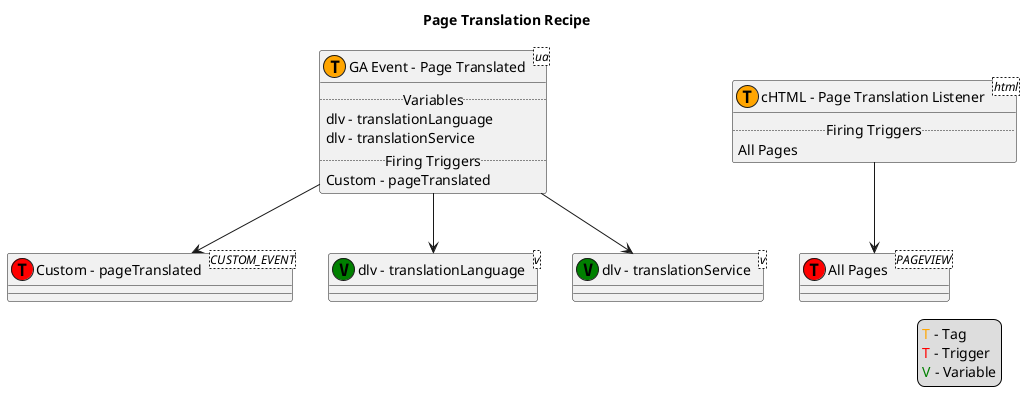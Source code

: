 @startuml
title Page Translation Recipe
legend right
<color:orange>T</color> - Tag
<color:red>T</color> - Trigger
<color:green>V</color> - Variable
end legend
class "GA Event - Page Translated" as 02<ua> << (T, orange) >> {
    .. Variables ..
    dlv - translationLanguage
    dlv - translationService
    .. Firing Triggers ..
    Custom - pageTranslated
}
class "cHTML - Page Translation Listener" as 01<html> << (T, orange) >> {
    .. Firing Triggers ..
    All Pages
}
class "Custom - pageTranslated" as 15<CUSTOM_EVENT> << (T, red) >>
class "All Pages" as 2147479553<PAGEVIEW> << (T, red) >>
class "dlv - translationLanguage" as 21<v> << (V, green) >>
class "dlv - translationService" as 22<v> << (V, green) >>
02 --> 15
01 --> 2147479553
02 --> 21
02 --> 22
@enduml